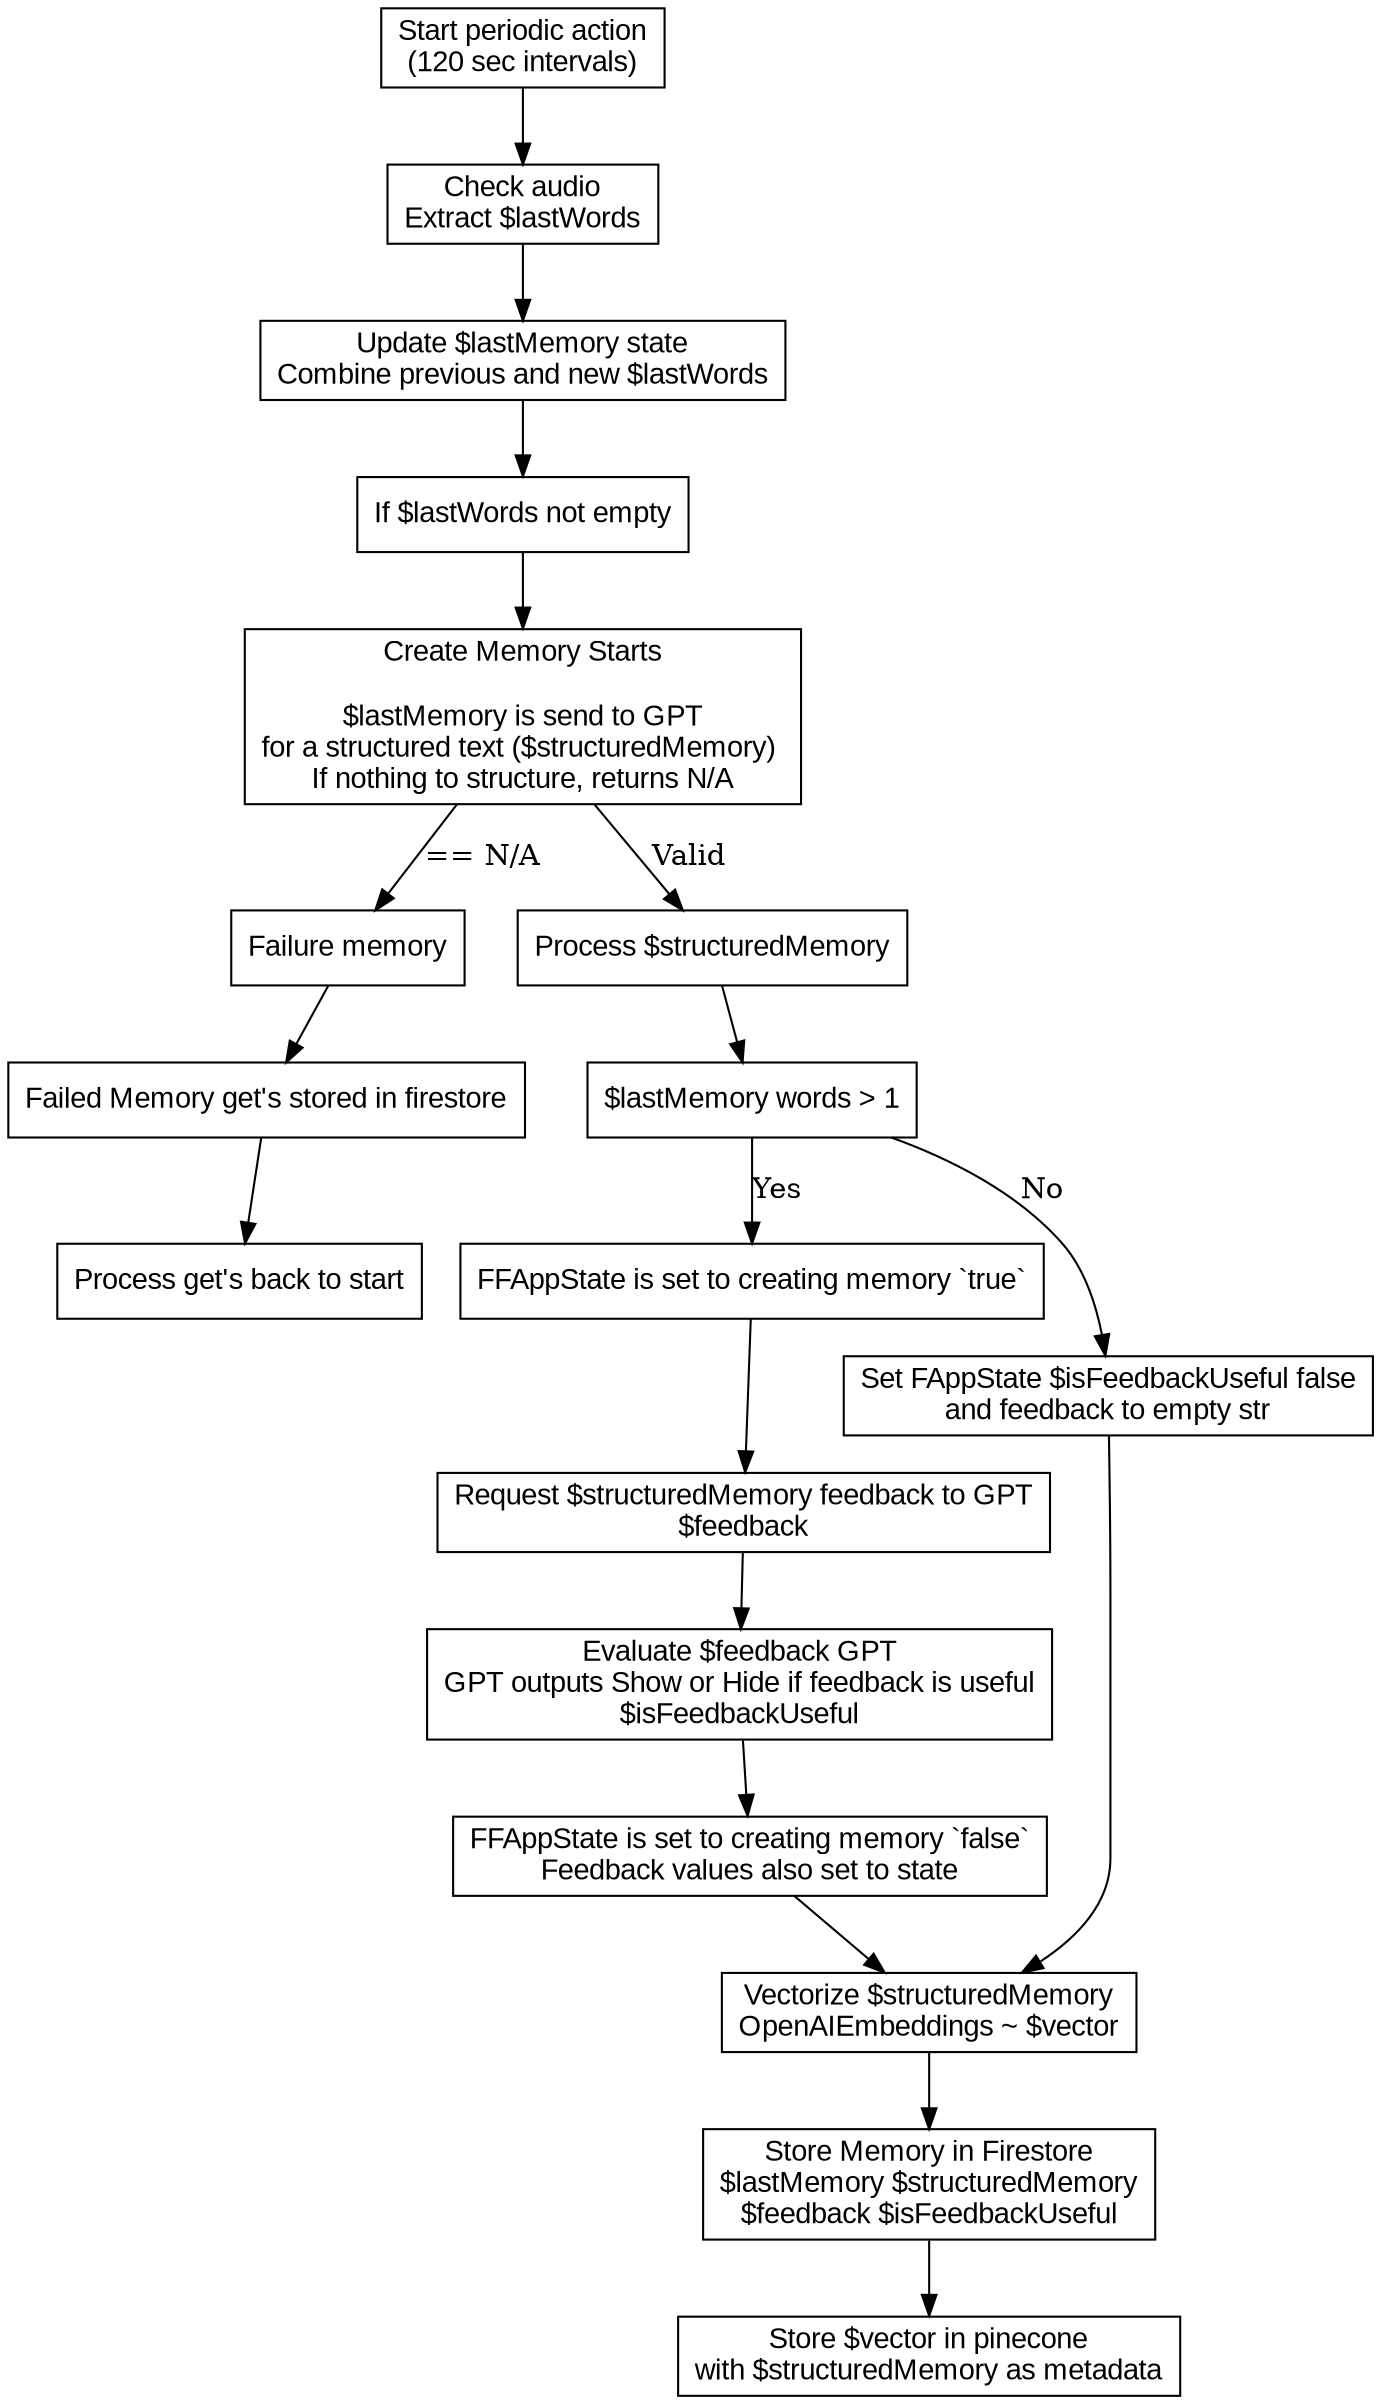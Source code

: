 digraph uml {
    rankdir=TB;
    node [shape=box, fontname=Arial];

    start [label="Start periodic action\n(120 sec intervals)"];
    check_audio [label="Check audio\nExtract $lastWords"];
    update_memory [label="Update $lastMemory state\nCombine previous and new $lastWords"];
    check_new_info [label="If $lastWords not empty"];
    create_memory [label="Create Memory Starts\n\n$lastMemory is send to GPT\nfor a structured text ($structuredMemory) \nIf nothing to structure, returns N/A"];

    failure_memory [label="Failure memory"];
    stored_in_firestore [label="Failed Memory get's stored in firestore"]
    back_to_start [label="Process get's back to start"]

    process_structured [label="Process $structuredMemory"];
    vectorize_memory [label="Vectorize $structuredMemory\nOpenAIEmbeddings ~ $vector"];
    store_memory [label="Store Memory in Firestore\n$lastMemory $structuredMemory\n$feedback $isFeedbackUseful"];
    store_vector [label="Store $vector in pinecone\nwith $structuredMemory as metadata"];

    last_memory_check [label="$lastMemory words > 1"];

    creating_memory [label="FFAppState is set to creating memory `true`"];
    request_feedback [label="Request $structuredMemory feedback to GPT\n$feedback"];
    evaluate_feedback [label="Evaluate $feedback GPT\nGPT outputs Show or Hide if feedback is useful\n$isFeedbackUseful"];
    creating_memory_false [label="FFAppState is set to creating memory `false`\nFeedback values also set to state"];

    last_memory_words_empty [label="Set FAppState $isFeedbackUseful false\nand feedback to empty str"];

    start -> check_audio;
    check_audio -> update_memory;
    update_memory -> check_new_info;

    check_new_info -> create_memory;

    create_memory -> failure_memory [label="== N/A"];
    failure_memory -> stored_in_firestore
    stored_in_firestore -> back_to_start

    create_memory -> process_structured [label="Valid"];
    process_structured -> last_memory_check;

    creating_memory_false -> vectorize_memory;
    last_memory_words_empty -> vectorize_memory;
    vectorize_memory -> store_memory;
    store_memory -> store_vector;

    // Feedback loop
    last_memory_check -> creating_memory [label="Yes"];
    last_memory_check -> last_memory_words_empty [label="No"];
    creating_memory -> request_feedback;
    request_feedback -> evaluate_feedback;
    evaluate_feedback -> creating_memory_false;

}